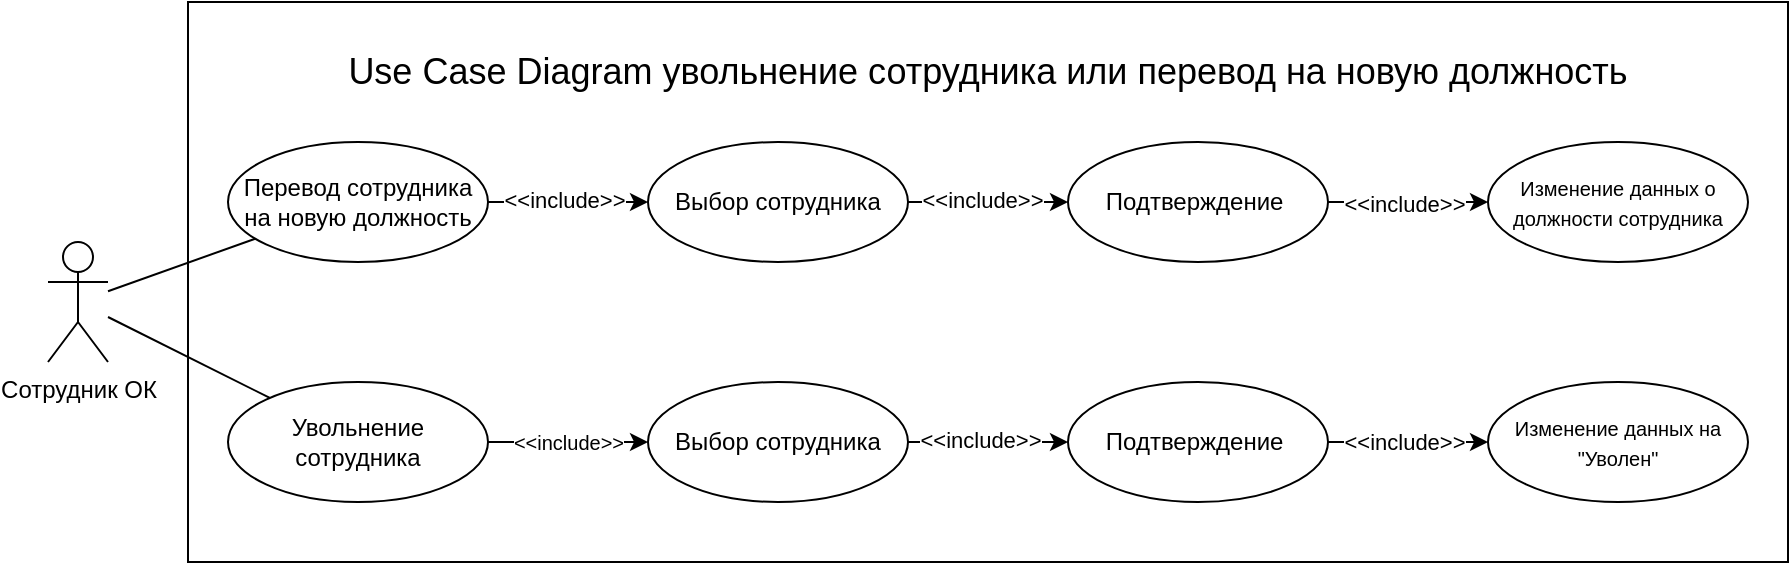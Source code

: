 <mxfile version="21.7.2" type="device">
  <diagram name="Страница — 1" id="iidAYOQGyTvcyagJCNtI">
    <mxGraphModel dx="1988" dy="673" grid="1" gridSize="10" guides="1" tooltips="1" connect="1" arrows="1" fold="1" page="1" pageScale="1" pageWidth="827" pageHeight="1169" math="0" shadow="0">
      <root>
        <mxCell id="0" />
        <mxCell id="1" parent="0" />
        <mxCell id="mgjqsjFDoq_tjl5bntpE-1" value="Сотрудник ОК" style="shape=umlActor;verticalLabelPosition=bottom;verticalAlign=top;html=1;outlineConnect=0;" vertex="1" parent="1">
          <mxGeometry x="20" y="220" width="30" height="60" as="geometry" />
        </mxCell>
        <mxCell id="mgjqsjFDoq_tjl5bntpE-3" value="Перевод сотрудника на новую должность" style="ellipse;whiteSpace=wrap;html=1;" vertex="1" parent="1">
          <mxGeometry x="110" y="170" width="130" height="60" as="geometry" />
        </mxCell>
        <mxCell id="mgjqsjFDoq_tjl5bntpE-4" value="Увольнение сотрудника" style="ellipse;whiteSpace=wrap;html=1;" vertex="1" parent="1">
          <mxGeometry x="110" y="290" width="130" height="60" as="geometry" />
        </mxCell>
        <mxCell id="mgjqsjFDoq_tjl5bntpE-5" value="Выбор сотрудника" style="ellipse;whiteSpace=wrap;html=1;" vertex="1" parent="1">
          <mxGeometry x="320" y="170" width="130" height="60" as="geometry" />
        </mxCell>
        <mxCell id="mgjqsjFDoq_tjl5bntpE-6" value="Подтверждение&amp;nbsp;" style="ellipse;whiteSpace=wrap;html=1;" vertex="1" parent="1">
          <mxGeometry x="530" y="170" width="130" height="60" as="geometry" />
        </mxCell>
        <mxCell id="mgjqsjFDoq_tjl5bntpE-7" value="&lt;font style=&quot;font-size: 10px;&quot;&gt;Изменение данных на &quot;Уволен&quot;&lt;/font&gt;" style="ellipse;whiteSpace=wrap;html=1;" vertex="1" parent="1">
          <mxGeometry x="740" y="290" width="130" height="60" as="geometry" />
        </mxCell>
        <mxCell id="mgjqsjFDoq_tjl5bntpE-8" value="&lt;font style=&quot;font-size: 10px;&quot;&gt;Изменение данных о должности сотрудника&lt;/font&gt;" style="ellipse;whiteSpace=wrap;html=1;" vertex="1" parent="1">
          <mxGeometry x="740" y="170" width="130" height="60" as="geometry" />
        </mxCell>
        <mxCell id="mgjqsjFDoq_tjl5bntpE-9" value="Выбор сотрудника" style="ellipse;whiteSpace=wrap;html=1;" vertex="1" parent="1">
          <mxGeometry x="320" y="290" width="130" height="60" as="geometry" />
        </mxCell>
        <mxCell id="mgjqsjFDoq_tjl5bntpE-10" value="Подтверждение&amp;nbsp;" style="ellipse;whiteSpace=wrap;html=1;" vertex="1" parent="1">
          <mxGeometry x="530" y="290" width="130" height="60" as="geometry" />
        </mxCell>
        <mxCell id="mgjqsjFDoq_tjl5bntpE-11" value="" style="endArrow=classic;html=1;rounded=0;" edge="1" parent="1" source="mgjqsjFDoq_tjl5bntpE-4" target="mgjqsjFDoq_tjl5bntpE-9">
          <mxGeometry width="50" height="50" relative="1" as="geometry">
            <mxPoint x="210" y="420" as="sourcePoint" />
            <mxPoint x="260" y="370" as="targetPoint" />
          </mxGeometry>
        </mxCell>
        <mxCell id="mgjqsjFDoq_tjl5bntpE-12" value="&lt;font style=&quot;font-size: 10px;&quot;&gt;&amp;lt;&amp;lt;include&amp;gt;&amp;gt;&lt;/font&gt;" style="edgeLabel;html=1;align=center;verticalAlign=middle;resizable=0;points=[];" vertex="1" connectable="0" parent="mgjqsjFDoq_tjl5bntpE-11">
          <mxGeometry x="-0.25" y="2" relative="1" as="geometry">
            <mxPoint x="10" y="2" as="offset" />
          </mxGeometry>
        </mxCell>
        <mxCell id="mgjqsjFDoq_tjl5bntpE-13" value="" style="endArrow=classic;html=1;rounded=0;" edge="1" parent="1" source="mgjqsjFDoq_tjl5bntpE-9" target="mgjqsjFDoq_tjl5bntpE-10">
          <mxGeometry width="50" height="50" relative="1" as="geometry">
            <mxPoint x="460" y="430" as="sourcePoint" />
            <mxPoint x="510" y="380" as="targetPoint" />
          </mxGeometry>
        </mxCell>
        <mxCell id="mgjqsjFDoq_tjl5bntpE-14" value="&amp;lt;&amp;lt;include&amp;gt;&amp;gt;" style="edgeLabel;html=1;align=center;verticalAlign=middle;resizable=0;points=[];" vertex="1" connectable="0" parent="mgjqsjFDoq_tjl5bntpE-13">
          <mxGeometry x="-0.109" y="1" relative="1" as="geometry">
            <mxPoint as="offset" />
          </mxGeometry>
        </mxCell>
        <mxCell id="mgjqsjFDoq_tjl5bntpE-15" value="" style="endArrow=classic;html=1;rounded=0;" edge="1" parent="1" source="mgjqsjFDoq_tjl5bntpE-10" target="mgjqsjFDoq_tjl5bntpE-7">
          <mxGeometry width="50" height="50" relative="1" as="geometry">
            <mxPoint x="660" y="410" as="sourcePoint" />
            <mxPoint x="710" y="360" as="targetPoint" />
          </mxGeometry>
        </mxCell>
        <mxCell id="mgjqsjFDoq_tjl5bntpE-16" value="&amp;lt;&amp;lt;include&amp;gt;&amp;gt;" style="edgeLabel;html=1;align=center;verticalAlign=middle;resizable=0;points=[];" vertex="1" connectable="0" parent="mgjqsjFDoq_tjl5bntpE-15">
          <mxGeometry x="-0.318" y="-1" relative="1" as="geometry">
            <mxPoint x="10" y="-1" as="offset" />
          </mxGeometry>
        </mxCell>
        <mxCell id="mgjqsjFDoq_tjl5bntpE-18" value="" style="endArrow=classic;html=1;rounded=0;" edge="1" parent="1" source="mgjqsjFDoq_tjl5bntpE-3" target="mgjqsjFDoq_tjl5bntpE-5">
          <mxGeometry width="50" height="50" relative="1" as="geometry">
            <mxPoint x="280" y="280" as="sourcePoint" />
            <mxPoint x="330" y="230" as="targetPoint" />
          </mxGeometry>
        </mxCell>
        <mxCell id="mgjqsjFDoq_tjl5bntpE-19" value="&amp;lt;&amp;lt;include&amp;gt;&amp;gt;" style="edgeLabel;html=1;align=center;verticalAlign=middle;resizable=0;points=[];" vertex="1" connectable="0" parent="mgjqsjFDoq_tjl5bntpE-18">
          <mxGeometry x="-0.062" y="1" relative="1" as="geometry">
            <mxPoint as="offset" />
          </mxGeometry>
        </mxCell>
        <mxCell id="mgjqsjFDoq_tjl5bntpE-20" value="" style="endArrow=classic;html=1;rounded=0;" edge="1" parent="1" source="mgjqsjFDoq_tjl5bntpE-5" target="mgjqsjFDoq_tjl5bntpE-6">
          <mxGeometry width="50" height="50" relative="1" as="geometry">
            <mxPoint x="500" y="280" as="sourcePoint" />
            <mxPoint x="550" y="230" as="targetPoint" />
          </mxGeometry>
        </mxCell>
        <mxCell id="mgjqsjFDoq_tjl5bntpE-21" value="&amp;lt;&amp;lt;include&amp;gt;&amp;gt;" style="edgeLabel;html=1;align=center;verticalAlign=middle;resizable=0;points=[];" vertex="1" connectable="0" parent="mgjqsjFDoq_tjl5bntpE-20">
          <mxGeometry x="-0.26" y="-2" relative="1" as="geometry">
            <mxPoint x="7" y="-3" as="offset" />
          </mxGeometry>
        </mxCell>
        <mxCell id="mgjqsjFDoq_tjl5bntpE-22" value="" style="endArrow=classic;html=1;rounded=0;" edge="1" parent="1" source="mgjqsjFDoq_tjl5bntpE-6" target="mgjqsjFDoq_tjl5bntpE-8">
          <mxGeometry width="50" height="50" relative="1" as="geometry">
            <mxPoint x="660" y="290" as="sourcePoint" />
            <mxPoint x="710" y="240" as="targetPoint" />
          </mxGeometry>
        </mxCell>
        <mxCell id="mgjqsjFDoq_tjl5bntpE-23" value="&amp;lt;&amp;lt;include&amp;gt;&amp;gt;" style="edgeLabel;html=1;align=center;verticalAlign=middle;resizable=0;points=[];" vertex="1" connectable="0" parent="mgjqsjFDoq_tjl5bntpE-22">
          <mxGeometry x="0.007" y="-3" relative="1" as="geometry">
            <mxPoint x="-3" y="-2" as="offset" />
          </mxGeometry>
        </mxCell>
        <mxCell id="mgjqsjFDoq_tjl5bntpE-24" value="" style="endArrow=none;html=1;rounded=0;" edge="1" parent="1" source="mgjqsjFDoq_tjl5bntpE-1" target="mgjqsjFDoq_tjl5bntpE-4">
          <mxGeometry width="50" height="50" relative="1" as="geometry">
            <mxPoint x="-20" y="450" as="sourcePoint" />
            <mxPoint x="30" y="400" as="targetPoint" />
          </mxGeometry>
        </mxCell>
        <mxCell id="mgjqsjFDoq_tjl5bntpE-25" value="" style="endArrow=none;html=1;rounded=0;" edge="1" parent="1" source="mgjqsjFDoq_tjl5bntpE-1" target="mgjqsjFDoq_tjl5bntpE-3">
          <mxGeometry width="50" height="50" relative="1" as="geometry">
            <mxPoint x="50" y="430" as="sourcePoint" />
            <mxPoint x="100" y="380" as="targetPoint" />
          </mxGeometry>
        </mxCell>
        <mxCell id="mgjqsjFDoq_tjl5bntpE-26" value="" style="rounded=0;whiteSpace=wrap;html=1;fillColor=none;" vertex="1" parent="1">
          <mxGeometry x="90" y="100" width="800" height="280" as="geometry" />
        </mxCell>
        <mxCell id="mgjqsjFDoq_tjl5bntpE-28" value="&lt;font style=&quot;font-size: 18px;&quot;&gt;Use Case Diagram увольнение сотрудника или перевод на новую должность&lt;/font&gt;" style="text;html=1;strokeColor=none;fillColor=none;align=center;verticalAlign=middle;whiteSpace=wrap;rounded=0;" vertex="1" parent="1">
          <mxGeometry x="160" y="120" width="660" height="30" as="geometry" />
        </mxCell>
      </root>
    </mxGraphModel>
  </diagram>
</mxfile>
